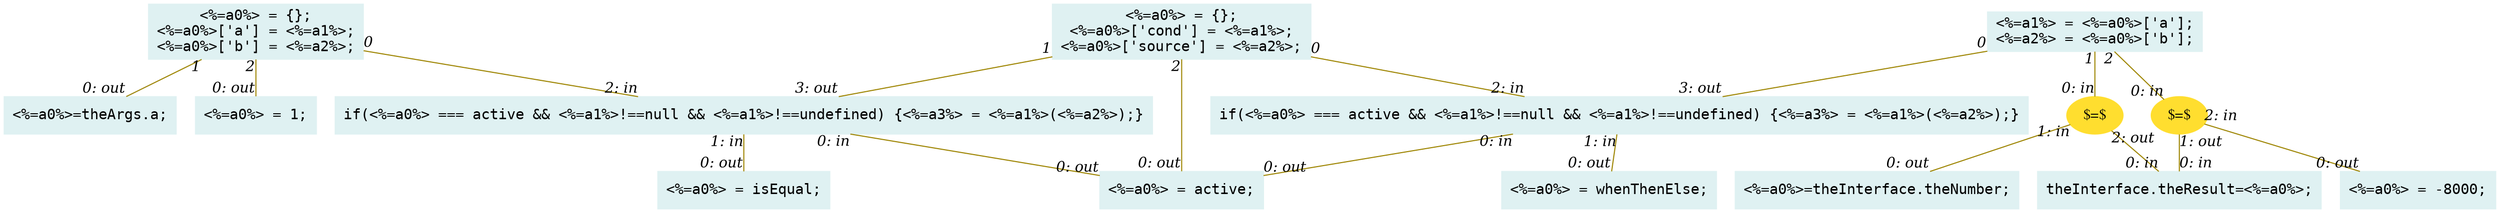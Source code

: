 digraph g{node_6917 [shape="box", style="filled", color="#dff1f2", fontname="Courier", label="<%=a0%>=theArgs.a;
" ]
node_6919 [shape="box", style="filled", color="#dff1f2", fontname="Courier", label="<%=a0%>=theInterface.theNumber;
" ]
node_6921 [shape="box", style="filled", color="#dff1f2", fontname="Courier", label="theInterface.theResult=<%=a0%>;
" ]
node_6960 [shape="box", style="filled", color="#dff1f2", fontname="Courier", label="<%=a0%> = active;
" ]
node_6968 [shape="box", style="filled", color="#dff1f2", fontname="Courier", label="<%=a0%> = isEqual;
" ]
node_6970 [shape="box", style="filled", color="#dff1f2", fontname="Courier", label="<%=a0%> = whenThenElse;
" ]
node_6972 [shape="box", style="filled", color="#dff1f2", fontname="Courier", label="<%=a0%> = 1;
" ]
node_6974 [shape="box", style="filled", color="#dff1f2", fontname="Courier", label="<%=a0%> = -8000;
" ]
node_6976 [shape="box", style="filled", color="#dff1f2", fontname="Courier", label="if(<%=a0%> === active && <%=a1%>!==null && <%=a1%>!==undefined) {<%=a3%> = <%=a1%>(<%=a2%>);}
" ]
node_6981 [shape="box", style="filled", color="#dff1f2", fontname="Courier", label="if(<%=a0%> === active && <%=a1%>!==null && <%=a1%>!==undefined) {<%=a3%> = <%=a1%>(<%=a2%>);}
" ]
node_6986 [shape="ellipse", style="filled", color="#ffde2f", fontname="Times", label="$=$" ]
node_6990 [shape="ellipse", style="filled", color="#ffde2f", fontname="Times", label="$=$" ]
node_7007 [shape="box", style="filled", color="#dff1f2", fontname="Courier", label="<%=a0%> = {};
<%=a0%>['a'] = <%=a1%>;
<%=a0%>['b'] = <%=a2%>;
" ]
node_7011 [shape="box", style="filled", color="#dff1f2", fontname="Courier", label="<%=a0%> = {};
<%=a0%>['cond'] = <%=a1%>;
<%=a0%>['source'] = <%=a2%>;
" ]
node_7015 [shape="box", style="filled", color="#dff1f2", fontname="Courier", label="<%=a1%> = <%=a0%>['a'];
<%=a2%> = <%=a0%>['b'];
" ]
node_6976 -> node_6960 [dir=none, arrowHead=none, fontname="Times-Italic", arrowsize=1, color="#9d8400", label="",  headlabel="0: out", taillabel="0: in" ]
node_6976 -> node_6968 [dir=none, arrowHead=none, fontname="Times-Italic", arrowsize=1, color="#9d8400", label="",  headlabel="0: out", taillabel="1: in" ]
node_6981 -> node_6960 [dir=none, arrowHead=none, fontname="Times-Italic", arrowsize=1, color="#9d8400", label="",  headlabel="0: out", taillabel="0: in" ]
node_6981 -> node_6970 [dir=none, arrowHead=none, fontname="Times-Italic", arrowsize=1, color="#9d8400", label="",  headlabel="0: out", taillabel="1: in" ]
node_6990 -> node_6974 [dir=none, arrowHead=none, fontname="Times-Italic", arrowsize=1, color="#9d8400", label="",  headlabel="0: out", taillabel="2: in" ]
node_6986 -> node_6919 [dir=none, arrowHead=none, fontname="Times-Italic", arrowsize=1, color="#9d8400", label="",  headlabel="0: out", taillabel="1: in" ]
node_6990 -> node_6921 [dir=none, arrowHead=none, fontname="Times-Italic", arrowsize=1, color="#9d8400", label="",  headlabel="0: in", taillabel="1: out" ]
node_6986 -> node_6921 [dir=none, arrowHead=none, fontname="Times-Italic", arrowsize=1, color="#9d8400", label="",  headlabel="0: in", taillabel="2: out" ]
node_7007 -> node_6917 [dir=none, arrowHead=none, fontname="Times-Italic", arrowsize=1, color="#9d8400", label="",  headlabel="0: out", taillabel="1" ]
node_7007 -> node_6972 [dir=none, arrowHead=none, fontname="Times-Italic", arrowsize=1, color="#9d8400", label="",  headlabel="0: out", taillabel="2" ]
node_7007 -> node_6976 [dir=none, arrowHead=none, fontname="Times-Italic", arrowsize=1, color="#9d8400", label="",  headlabel="2: in", taillabel="0" ]
node_7011 -> node_6960 [dir=none, arrowHead=none, fontname="Times-Italic", arrowsize=1, color="#9d8400", label="",  headlabel="0: out", taillabel="2" ]
node_7011 -> node_6976 [dir=none, arrowHead=none, fontname="Times-Italic", arrowsize=1, color="#9d8400", label="",  headlabel="3: out", taillabel="1" ]
node_7011 -> node_6981 [dir=none, arrowHead=none, fontname="Times-Italic", arrowsize=1, color="#9d8400", label="",  headlabel="2: in", taillabel="0" ]
node_7015 -> node_6981 [dir=none, arrowHead=none, fontname="Times-Italic", arrowsize=1, color="#9d8400", label="",  headlabel="3: out", taillabel="0" ]
node_7015 -> node_6986 [dir=none, arrowHead=none, fontname="Times-Italic", arrowsize=1, color="#9d8400", label="",  headlabel="0: in", taillabel="1" ]
node_7015 -> node_6990 [dir=none, arrowHead=none, fontname="Times-Italic", arrowsize=1, color="#9d8400", label="",  headlabel="0: in", taillabel="2" ]
}